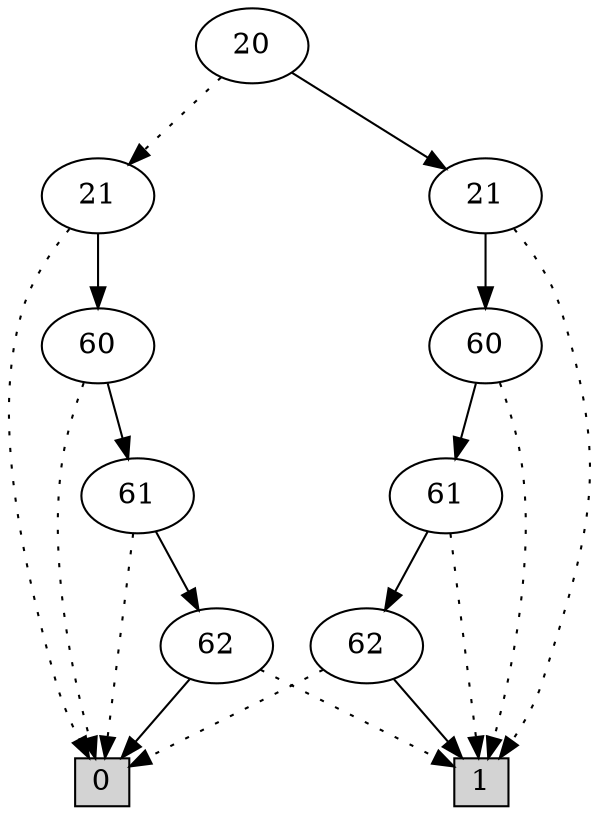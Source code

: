 digraph G {
0 [shape=box, label="0", style=filled, shape=box, height=0.3, width=0.3];
1 [shape=box, label="1", style=filled, shape=box, height=0.3, width=0.3];
269 [label="20"];
269 -> 220 [style=dotted];
269 -> 225 [style=filled];
220 [label="21"];
220 -> 0 [style=dotted];
220 -> 204 [style=filled];
204 [label="60"];
204 -> 0 [style=dotted];
204 -> 202 [style=filled];
202 [label="61"];
202 -> 0 [style=dotted];
202 -> 127 [style=filled];
127 [label="62"];
127 -> 1 [style=dotted];
127 -> 0 [style=filled];
225 [label="21"];
225 -> 1 [style=dotted];
225 -> 205 [style=filled];
205 [label="60"];
205 -> 1 [style=dotted];
205 -> 203 [style=filled];
203 [label="61"];
203 -> 1 [style=dotted];
203 -> 126 [style=filled];
126 [label="62"];
126 -> 0 [style=dotted];
126 -> 1 [style=filled];
}
